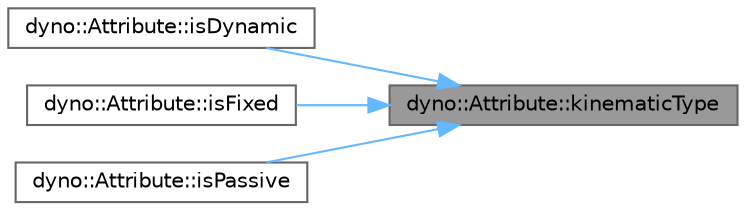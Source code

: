 digraph "dyno::Attribute::kinematicType"
{
 // LATEX_PDF_SIZE
  bgcolor="transparent";
  edge [fontname=Helvetica,fontsize=10,labelfontname=Helvetica,labelfontsize=10];
  node [fontname=Helvetica,fontsize=10,shape=box,height=0.2,width=0.4];
  rankdir="RL";
  Node1 [id="Node000001",label="dyno::Attribute::kinematicType",height=0.2,width=0.4,color="gray40", fillcolor="grey60", style="filled", fontcolor="black",tooltip=" "];
  Node1 -> Node2 [id="edge1_Node000001_Node000002",dir="back",color="steelblue1",style="solid",tooltip=" "];
  Node2 [id="Node000002",label="dyno::Attribute::isDynamic",height=0.2,width=0.4,color="grey40", fillcolor="white", style="filled",URL="$classdyno_1_1_attribute.html#a93c26b52484f32864c1e8085db609262",tooltip=" "];
  Node1 -> Node3 [id="edge2_Node000001_Node000003",dir="back",color="steelblue1",style="solid",tooltip=" "];
  Node3 [id="Node000003",label="dyno::Attribute::isFixed",height=0.2,width=0.4,color="grey40", fillcolor="white", style="filled",URL="$classdyno_1_1_attribute.html#ab1555ef3bdc633649e2d4df714bf7fba",tooltip=" "];
  Node1 -> Node4 [id="edge3_Node000001_Node000004",dir="back",color="steelblue1",style="solid",tooltip=" "];
  Node4 [id="Node000004",label="dyno::Attribute::isPassive",height=0.2,width=0.4,color="grey40", fillcolor="white", style="filled",URL="$classdyno_1_1_attribute.html#a48b495afa72d1ba0c2e7ac08d62549d9",tooltip=" "];
}
